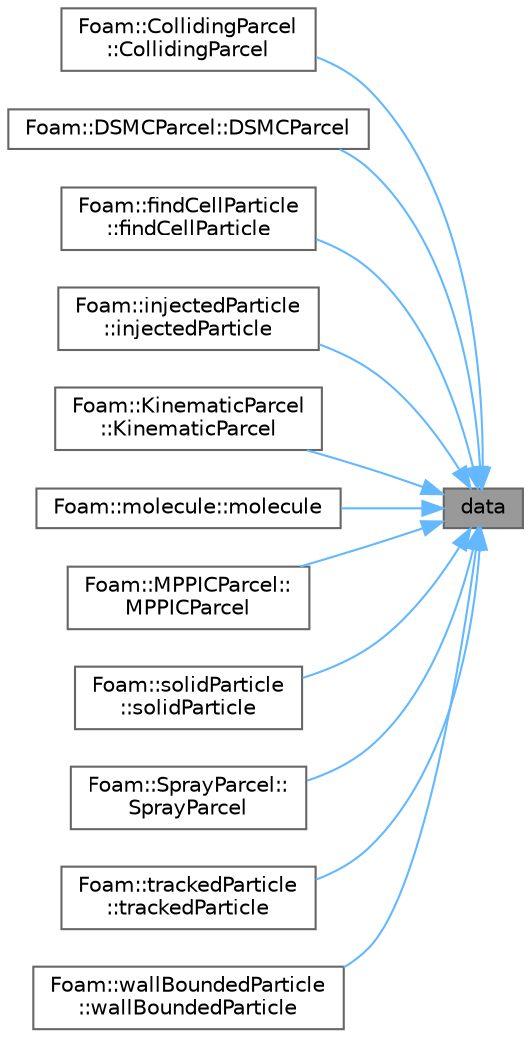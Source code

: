 digraph "data"
{
 // LATEX_PDF_SIZE
  bgcolor="transparent";
  edge [fontname=Helvetica,fontsize=10,labelfontname=Helvetica,labelfontsize=10];
  node [fontname=Helvetica,fontsize=10,shape=box,height=0.2,width=0.4];
  rankdir="RL";
  Node1 [id="Node000001",label="data",height=0.2,width=0.4,color="gray40", fillcolor="grey60", style="filled", fontcolor="black",tooltip=" "];
  Node1 -> Node2 [id="edge1_Node000001_Node000002",dir="back",color="steelblue1",style="solid",tooltip=" "];
  Node2 [id="Node000002",label="Foam::CollidingParcel\l::CollidingParcel",height=0.2,width=0.4,color="grey40", fillcolor="white", style="filled",URL="$classFoam_1_1CollidingParcel.html#a84ff1a5aef57142ac65af40001c8f298",tooltip=" "];
  Node1 -> Node3 [id="edge2_Node000001_Node000003",dir="back",color="steelblue1",style="solid",tooltip=" "];
  Node3 [id="Node000003",label="Foam::DSMCParcel::DSMCParcel",height=0.2,width=0.4,color="grey40", fillcolor="white", style="filled",URL="$classFoam_1_1DSMCParcel.html#abdcf037cfc6220572896d02a677278bc",tooltip=" "];
  Node1 -> Node4 [id="edge3_Node000001_Node000004",dir="back",color="steelblue1",style="solid",tooltip=" "];
  Node4 [id="Node000004",label="Foam::findCellParticle\l::findCellParticle",height=0.2,width=0.4,color="grey40", fillcolor="white", style="filled",URL="$classFoam_1_1findCellParticle.html#a0b372754106d250ae485ec5feedfaeb5",tooltip=" "];
  Node1 -> Node5 [id="edge4_Node000001_Node000005",dir="back",color="steelblue1",style="solid",tooltip=" "];
  Node5 [id="Node000005",label="Foam::injectedParticle\l::injectedParticle",height=0.2,width=0.4,color="grey40", fillcolor="white", style="filled",URL="$classFoam_1_1injectedParticle.html#ab2b8a50433534f72128892b24b3bdf3a",tooltip=" "];
  Node1 -> Node6 [id="edge5_Node000001_Node000006",dir="back",color="steelblue1",style="solid",tooltip=" "];
  Node6 [id="Node000006",label="Foam::KinematicParcel\l::KinematicParcel",height=0.2,width=0.4,color="grey40", fillcolor="white", style="filled",URL="$classFoam_1_1KinematicParcel.html#a6ad99d589c909d8fe39a9ca6660a3881",tooltip=" "];
  Node1 -> Node7 [id="edge6_Node000001_Node000007",dir="back",color="steelblue1",style="solid",tooltip=" "];
  Node7 [id="Node000007",label="Foam::molecule::molecule",height=0.2,width=0.4,color="grey40", fillcolor="white", style="filled",URL="$classFoam_1_1molecule.html#a90a76acc3b074e7e6a7551702fa85685",tooltip=" "];
  Node1 -> Node8 [id="edge7_Node000001_Node000008",dir="back",color="steelblue1",style="solid",tooltip=" "];
  Node8 [id="Node000008",label="Foam::MPPICParcel::\lMPPICParcel",height=0.2,width=0.4,color="grey40", fillcolor="white", style="filled",URL="$classFoam_1_1MPPICParcel.html#acfd2afac8c43a2f9f4e062e89cc99f21",tooltip=" "];
  Node1 -> Node9 [id="edge8_Node000001_Node000009",dir="back",color="steelblue1",style="solid",tooltip=" "];
  Node9 [id="Node000009",label="Foam::solidParticle\l::solidParticle",height=0.2,width=0.4,color="grey40", fillcolor="white", style="filled",URL="$classFoam_1_1solidParticle.html#abd13348e6d3393d10cf4268337a6eea4",tooltip=" "];
  Node1 -> Node10 [id="edge9_Node000001_Node000010",dir="back",color="steelblue1",style="solid",tooltip=" "];
  Node10 [id="Node000010",label="Foam::SprayParcel::\lSprayParcel",height=0.2,width=0.4,color="grey40", fillcolor="white", style="filled",URL="$classFoam_1_1SprayParcel.html#a76c9e51a591bddfbc8af4aada586cb39",tooltip=" "];
  Node1 -> Node11 [id="edge10_Node000001_Node000011",dir="back",color="steelblue1",style="solid",tooltip=" "];
  Node11 [id="Node000011",label="Foam::trackedParticle\l::trackedParticle",height=0.2,width=0.4,color="grey40", fillcolor="white", style="filled",URL="$classFoam_1_1trackedParticle.html#a8803815c05b731c116f35604ce9c9ae9",tooltip=" "];
  Node1 -> Node12 [id="edge11_Node000001_Node000012",dir="back",color="steelblue1",style="solid",tooltip=" "];
  Node12 [id="Node000012",label="Foam::wallBoundedParticle\l::wallBoundedParticle",height=0.2,width=0.4,color="grey40", fillcolor="white", style="filled",URL="$classFoam_1_1wallBoundedParticle.html#a6d7e17f8c8828cd4c07f342673c2f7fa",tooltip=" "];
}
